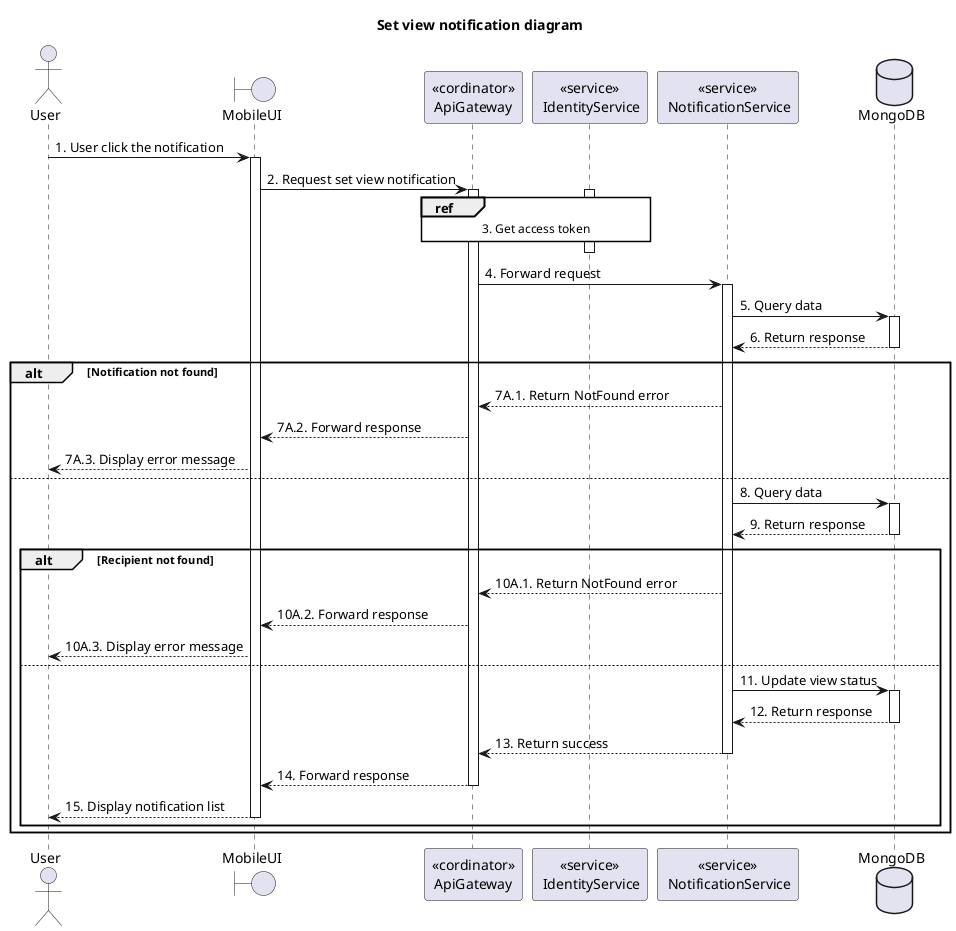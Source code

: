 @startuml Sequence
title "Set view notification diagram"

' Style section
<style>
  sequenceDiagram {
    reference {
      BackGroundColor white
    }
}
</style>

actor User
boundary MobileUI
participant "<<cordinator>>\nApiGateway" as ApiGateway
participant "<<service>>\n IdentityService" as IdentityService
participant "<<service>>\n NotificationService" as NotificationService
database MongoDB

User -> MobileUI ++: 1. User click the notification
MobileUI -> ApiGateway ++: 2. Request set view notification

activate IdentityService
ref over ApiGateway, IdentityService: 3. Get access token
ApiGateway -[hidden]-> IdentityService
deactivate IdentityService

ApiGateway -> NotificationService ++: 4. Forward request

NotificationService -> MongoDB++: 5. Query data
NotificationService <-- MongoDB--: 6. Return response

alt Notification not found
  ApiGateway <-- NotificationService: 7A.1. Return NotFound error
  MobileUI <-- ApiGateway: 7A.2. Forward response
  User <-- MobileUI: 7A.3. Display error message
else
  NotificationService -> MongoDB++: 8. Query data
  NotificationService <-- MongoDB--: 9. Return response
  alt Recipient not found
    ApiGateway <-- NotificationService: 10A.1. Return NotFound error
    MobileUI <-- ApiGateway: 10A.2. Forward response
    User <-- MobileUI: 10A.3. Display error message
  else
    NotificationService -> MongoDB++: 11. Update view status
    NotificationService <-- MongoDB--: 12. Return response
    ApiGateway <-- NotificationService--: 13. Return success
    MobileUI <-- ApiGateway--: 14. Forward response
    User <-- MobileUI--: 15. Display notification list
  end
end

@enduml